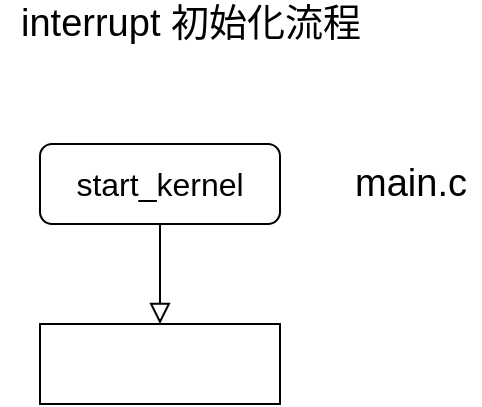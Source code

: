 <mxfile version="15.9.6" type="github"><diagram id="C5RBs43oDa-KdzZeNtuy" name="Page-1"><mxGraphModel dx="1422" dy="794" grid="1" gridSize="10" guides="1" tooltips="1" connect="1" arrows="1" fold="1" page="1" pageScale="1" pageWidth="827" pageHeight="1169" math="0" shadow="0"><root><mxCell id="WIyWlLk6GJQsqaUBKTNV-0"/><mxCell id="WIyWlLk6GJQsqaUBKTNV-1" parent="WIyWlLk6GJQsqaUBKTNV-0"/><mxCell id="WIyWlLk6GJQsqaUBKTNV-2" value="" style="rounded=0;html=1;jettySize=auto;orthogonalLoop=1;fontSize=11;endArrow=block;endFill=0;endSize=8;strokeWidth=1;shadow=0;labelBackgroundColor=none;edgeStyle=orthogonalEdgeStyle;" parent="WIyWlLk6GJQsqaUBKTNV-1" source="WIyWlLk6GJQsqaUBKTNV-3" edge="1"><mxGeometry relative="1" as="geometry"><mxPoint x="140" y="220" as="targetPoint"/></mxGeometry></mxCell><mxCell id="WIyWlLk6GJQsqaUBKTNV-3" value="&lt;font style=&quot;font-size: 16px&quot;&gt;start_kernel&lt;/font&gt;" style="rounded=1;whiteSpace=wrap;html=1;fontSize=12;glass=0;strokeWidth=1;shadow=0;" parent="WIyWlLk6GJQsqaUBKTNV-1" vertex="1"><mxGeometry x="80" y="130" width="120" height="40" as="geometry"/></mxCell><mxCell id="fSbVWcSNLqtJAdD162xU-0" value="&lt;font style=&quot;font-size: 19px&quot;&gt;interrupt 初始化流程&lt;/font&gt;" style="text;html=1;align=center;verticalAlign=middle;resizable=0;points=[];autosize=1;fillColor=none;" vertex="1" parent="WIyWlLk6GJQsqaUBKTNV-1"><mxGeometry x="60" y="60" width="190" height="20" as="geometry"/></mxCell><mxCell id="fSbVWcSNLqtJAdD162xU-2" value="" style="rounded=0;whiteSpace=wrap;html=1;fontSize=19;fillColor=none;" vertex="1" parent="WIyWlLk6GJQsqaUBKTNV-1"><mxGeometry x="80" y="220" width="120" height="40" as="geometry"/></mxCell><mxCell id="fSbVWcSNLqtJAdD162xU-3" value="main.c" style="text;html=1;align=center;verticalAlign=middle;resizable=0;points=[];autosize=1;strokeColor=none;fillColor=none;fontSize=19;" vertex="1" parent="WIyWlLk6GJQsqaUBKTNV-1"><mxGeometry x="230" y="135" width="70" height="30" as="geometry"/></mxCell></root></mxGraphModel></diagram></mxfile>
